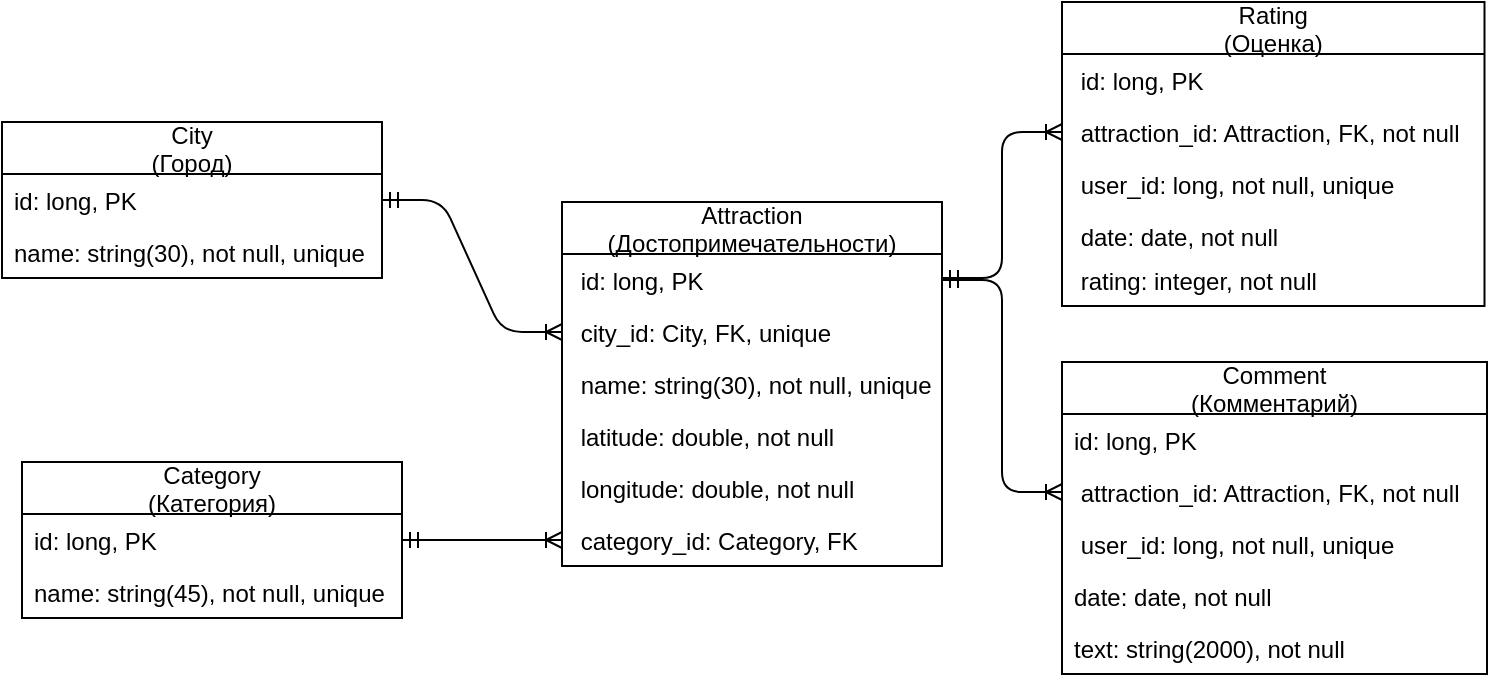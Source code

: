 <mxfile version="15.5.9" type="device" pages="2"><diagram id="J_XhsQCGnZw5pFInhN8Y" name="Страница 1"><mxGraphModel dx="996" dy="588" grid="1" gridSize="10" guides="1" tooltips="1" connect="1" arrows="1" fold="1" page="1" pageScale="1" pageWidth="827" pageHeight="1169" math="0" shadow="0"><root><mxCell id="0"/><mxCell id="1" parent="0"/><mxCell id="L6846d-J9MXVt16xGF3g-19" value="Attraction&#10;(Достопримечательности)" style="swimlane;fontStyle=0;childLayout=stackLayout;horizontal=1;startSize=26;fillColor=none;horizontalStack=0;resizeParent=1;resizeParentMax=0;resizeLast=0;collapsible=1;marginBottom=0;" parent="1" vertex="1"><mxGeometry x="310" y="180" width="190" height="182" as="geometry"/></mxCell><mxCell id="L6846d-J9MXVt16xGF3g-20" value=" id: long, PK" style="text;strokeColor=none;fillColor=none;align=left;verticalAlign=top;spacingLeft=4;spacingRight=4;overflow=hidden;rotatable=0;points=[[0,0.5],[1,0.5]];portConstraint=eastwest;" parent="L6846d-J9MXVt16xGF3g-19" vertex="1"><mxGeometry y="26" width="190" height="26" as="geometry"/></mxCell><mxCell id="L6846d-J9MXVt16xGF3g-21" value=" city_id: City, FK, unique" style="text;strokeColor=none;fillColor=none;align=left;verticalAlign=top;spacingLeft=4;spacingRight=4;overflow=hidden;rotatable=0;points=[[0,0.5],[1,0.5]];portConstraint=eastwest;" parent="L6846d-J9MXVt16xGF3g-19" vertex="1"><mxGeometry y="52" width="190" height="26" as="geometry"/></mxCell><mxCell id="L6846d-J9MXVt16xGF3g-23" value=" name: string(30), not null, unique " style="text;strokeColor=none;fillColor=none;align=left;verticalAlign=top;spacingLeft=4;spacingRight=4;overflow=hidden;rotatable=0;points=[[0,0.5],[1,0.5]];portConstraint=eastwest;" parent="L6846d-J9MXVt16xGF3g-19" vertex="1"><mxGeometry y="78" width="190" height="26" as="geometry"/></mxCell><mxCell id="L6846d-J9MXVt16xGF3g-28" value=" latitude: double, not null" style="text;strokeColor=none;fillColor=none;align=left;verticalAlign=top;spacingLeft=4;spacingRight=4;overflow=hidden;rotatable=0;points=[[0,0.5],[1,0.5]];portConstraint=eastwest;" parent="L6846d-J9MXVt16xGF3g-19" vertex="1"><mxGeometry y="104" width="190" height="26" as="geometry"/></mxCell><mxCell id="8Xi_SeeKxMFeb_zB2uCb-5" value=" longitude: double, not null" style="text;strokeColor=none;fillColor=none;align=left;verticalAlign=top;spacingLeft=4;spacingRight=4;overflow=hidden;rotatable=0;points=[[0,0.5],[1,0.5]];portConstraint=eastwest;" parent="L6846d-J9MXVt16xGF3g-19" vertex="1"><mxGeometry y="130" width="190" height="26" as="geometry"/></mxCell><mxCell id="L6846d-J9MXVt16xGF3g-24" value=" category_id: Category, FK" style="text;strokeColor=none;fillColor=none;align=left;verticalAlign=top;spacingLeft=4;spacingRight=4;overflow=hidden;rotatable=0;points=[[0,0.5],[1,0.5]];portConstraint=eastwest;" parent="L6846d-J9MXVt16xGF3g-19" vertex="1"><mxGeometry y="156" width="190" height="26" as="geometry"/></mxCell><mxCell id="L6846d-J9MXVt16xGF3g-34" value="City&#10;(Город)" style="swimlane;fontStyle=0;childLayout=stackLayout;horizontal=1;startSize=26;fillColor=none;horizontalStack=0;resizeParent=1;resizeParentMax=0;resizeLast=0;collapsible=1;marginBottom=0;" parent="1" vertex="1"><mxGeometry x="30" y="140" width="190" height="78" as="geometry"/></mxCell><mxCell id="L6846d-J9MXVt16xGF3g-35" value="id: long, PK" style="text;strokeColor=none;fillColor=none;align=left;verticalAlign=top;spacingLeft=4;spacingRight=4;overflow=hidden;rotatable=0;points=[[0,0.5],[1,0.5]];portConstraint=eastwest;" parent="L6846d-J9MXVt16xGF3g-34" vertex="1"><mxGeometry y="26" width="190" height="26" as="geometry"/></mxCell><mxCell id="L6846d-J9MXVt16xGF3g-36" value="name: string(30), not null, unique" style="text;strokeColor=none;fillColor=none;align=left;verticalAlign=top;spacingLeft=4;spacingRight=4;overflow=hidden;rotatable=0;points=[[0,0.5],[1,0.5]];portConstraint=eastwest;" parent="L6846d-J9MXVt16xGF3g-34" vertex="1"><mxGeometry y="52" width="190" height="26" as="geometry"/></mxCell><mxCell id="L6846d-J9MXVt16xGF3g-42" value="" style="edgeStyle=entityRelationEdgeStyle;fontSize=12;html=1;endArrow=ERoneToMany;startArrow=ERmandOne;exitX=1;exitY=0.5;exitDx=0;exitDy=0;entryX=0;entryY=0.5;entryDx=0;entryDy=0;" parent="1" source="L6846d-J9MXVt16xGF3g-20" target="MGAYae8TQfsZEoaDI7WO-3" edge="1"><mxGeometry width="100" height="100" relative="1" as="geometry"><mxPoint x="580" y="310" as="sourcePoint"/><mxPoint x="552.5" y="305" as="targetPoint"/></mxGeometry></mxCell><mxCell id="L6846d-J9MXVt16xGF3g-43" value="" style="edgeStyle=entityRelationEdgeStyle;fontSize=12;html=1;endArrow=ERoneToMany;startArrow=ERmandOne;exitX=1;exitY=0.5;exitDx=0;exitDy=0;entryX=0;entryY=0.5;entryDx=0;entryDy=0;" parent="1" source="L6846d-J9MXVt16xGF3g-35" target="L6846d-J9MXVt16xGF3g-21" edge="1"><mxGeometry width="100" height="100" relative="1" as="geometry"><mxPoint x="240" y="150" as="sourcePoint"/><mxPoint x="290" y="120" as="targetPoint"/></mxGeometry></mxCell><mxCell id="8Xi_SeeKxMFeb_zB2uCb-1" value="Category&#10;(Категория)" style="swimlane;fontStyle=0;childLayout=stackLayout;horizontal=1;startSize=26;fillColor=none;horizontalStack=0;resizeParent=1;resizeParentMax=0;resizeLast=0;collapsible=1;marginBottom=0;" parent="1" vertex="1"><mxGeometry x="40" y="310" width="190" height="78" as="geometry"/></mxCell><mxCell id="8Xi_SeeKxMFeb_zB2uCb-2" value="id: long, PK" style="text;strokeColor=none;fillColor=none;align=left;verticalAlign=top;spacingLeft=4;spacingRight=4;overflow=hidden;rotatable=0;points=[[0,0.5],[1,0.5]];portConstraint=eastwest;" parent="8Xi_SeeKxMFeb_zB2uCb-1" vertex="1"><mxGeometry y="26" width="190" height="26" as="geometry"/></mxCell><mxCell id="8Xi_SeeKxMFeb_zB2uCb-3" value="name: string(45), not null, unique" style="text;strokeColor=none;fillColor=none;align=left;verticalAlign=top;spacingLeft=4;spacingRight=4;overflow=hidden;rotatable=0;points=[[0,0.5],[1,0.5]];portConstraint=eastwest;" parent="8Xi_SeeKxMFeb_zB2uCb-1" vertex="1"><mxGeometry y="52" width="190" height="26" as="geometry"/></mxCell><mxCell id="8Xi_SeeKxMFeb_zB2uCb-6" value="" style="edgeStyle=entityRelationEdgeStyle;fontSize=12;html=1;endArrow=ERoneToMany;startArrow=ERmandOne;exitX=1;exitY=0.5;exitDx=0;exitDy=0;entryX=0;entryY=0.5;entryDx=0;entryDy=0;" parent="1" source="8Xi_SeeKxMFeb_zB2uCb-2" target="L6846d-J9MXVt16xGF3g-24" edge="1"><mxGeometry width="100" height="100" relative="1" as="geometry"><mxPoint x="190" y="230" as="sourcePoint"/><mxPoint x="310" y="296" as="targetPoint"/></mxGeometry></mxCell><mxCell id="i7YeHbb5fronkg-FhzMJ-1" value="Rating&#10;(Оценка)" style="swimlane;fontStyle=0;childLayout=stackLayout;horizontal=1;startSize=26;fillColor=none;horizontalStack=0;resizeParent=1;resizeParentMax=0;resizeLast=0;collapsible=1;marginBottom=0;" parent="1" vertex="1"><mxGeometry x="560" y="80" width="211.25" height="152" as="geometry"/></mxCell><mxCell id="i7YeHbb5fronkg-FhzMJ-2" value=" id: long, PK" style="text;strokeColor=none;fillColor=none;align=left;verticalAlign=top;spacingLeft=4;spacingRight=4;overflow=hidden;rotatable=0;points=[[0,0.5],[1,0.5]];portConstraint=eastwest;" parent="i7YeHbb5fronkg-FhzMJ-1" vertex="1"><mxGeometry y="26" width="211.25" height="26" as="geometry"/></mxCell><mxCell id="MGAYae8TQfsZEoaDI7WO-1" value=" attraction_id: Attraction, FK, not null" style="text;strokeColor=none;fillColor=none;align=left;verticalAlign=top;spacingLeft=4;spacingRight=4;overflow=hidden;rotatable=0;points=[[0,0.5],[1,0.5]];portConstraint=eastwest;" vertex="1" parent="i7YeHbb5fronkg-FhzMJ-1"><mxGeometry y="52" width="211.25" height="26" as="geometry"/></mxCell><mxCell id="MGAYae8TQfsZEoaDI7WO-2" value=" user_id: long, not null, unique" style="text;strokeColor=none;fillColor=none;align=left;verticalAlign=top;spacingLeft=4;spacingRight=4;overflow=hidden;rotatable=0;points=[[0,0.5],[1,0.5]];portConstraint=eastwest;" vertex="1" parent="i7YeHbb5fronkg-FhzMJ-1"><mxGeometry y="78" width="211.25" height="26" as="geometry"/></mxCell><mxCell id="i7YeHbb5fronkg-FhzMJ-3" value=" date: date, not null" style="text;strokeColor=none;fillColor=none;align=left;verticalAlign=top;spacingLeft=4;spacingRight=4;overflow=hidden;rotatable=0;points=[[0,0.5],[1,0.5]];portConstraint=eastwest;" parent="i7YeHbb5fronkg-FhzMJ-1" vertex="1"><mxGeometry y="104" width="211.25" height="22" as="geometry"/></mxCell><mxCell id="i7YeHbb5fronkg-FhzMJ-4" value=" rating: integer, not null" style="text;strokeColor=none;fillColor=none;align=left;verticalAlign=top;spacingLeft=4;spacingRight=4;overflow=hidden;rotatable=0;points=[[0,0.5],[1,0.5]];portConstraint=eastwest;" parent="i7YeHbb5fronkg-FhzMJ-1" vertex="1"><mxGeometry y="126" width="211.25" height="26" as="geometry"/></mxCell><mxCell id="i7YeHbb5fronkg-FhzMJ-11" value="Comment&#10;(Комментарий)" style="swimlane;fontStyle=0;childLayout=stackLayout;horizontal=1;startSize=26;fillColor=none;horizontalStack=0;resizeParent=1;resizeParentMax=0;resizeLast=0;collapsible=1;marginBottom=0;" parent="1" vertex="1"><mxGeometry x="560" y="260" width="212.5" height="156" as="geometry"/></mxCell><mxCell id="i7YeHbb5fronkg-FhzMJ-12" value="id: long, PK" style="text;strokeColor=none;fillColor=none;align=left;verticalAlign=top;spacingLeft=4;spacingRight=4;overflow=hidden;rotatable=0;points=[[0,0.5],[1,0.5]];portConstraint=eastwest;" parent="i7YeHbb5fronkg-FhzMJ-11" vertex="1"><mxGeometry y="26" width="212.5" height="26" as="geometry"/></mxCell><mxCell id="MGAYae8TQfsZEoaDI7WO-3" value=" attraction_id: Attraction, FK, not null" style="text;strokeColor=none;fillColor=none;align=left;verticalAlign=top;spacingLeft=4;spacingRight=4;overflow=hidden;rotatable=0;points=[[0,0.5],[1,0.5]];portConstraint=eastwest;" vertex="1" parent="i7YeHbb5fronkg-FhzMJ-11"><mxGeometry y="52" width="212.5" height="26" as="geometry"/></mxCell><mxCell id="MGAYae8TQfsZEoaDI7WO-4" value=" user_id: long, not null, unique" style="text;strokeColor=none;fillColor=none;align=left;verticalAlign=top;spacingLeft=4;spacingRight=4;overflow=hidden;rotatable=0;points=[[0,0.5],[1,0.5]];portConstraint=eastwest;" vertex="1" parent="i7YeHbb5fronkg-FhzMJ-11"><mxGeometry y="78" width="212.5" height="26" as="geometry"/></mxCell><mxCell id="i7YeHbb5fronkg-FhzMJ-13" value="date: date, not null" style="text;strokeColor=none;fillColor=none;align=left;verticalAlign=top;spacingLeft=4;spacingRight=4;overflow=hidden;rotatable=0;points=[[0,0.5],[1,0.5]];portConstraint=eastwest;" parent="i7YeHbb5fronkg-FhzMJ-11" vertex="1"><mxGeometry y="104" width="212.5" height="26" as="geometry"/></mxCell><mxCell id="i7YeHbb5fronkg-FhzMJ-14" value="text: string(2000), not null" style="text;strokeColor=none;fillColor=none;align=left;verticalAlign=top;spacingLeft=4;spacingRight=4;overflow=hidden;rotatable=0;points=[[0,0.5],[1,0.5]];portConstraint=eastwest;" parent="i7YeHbb5fronkg-FhzMJ-11" vertex="1"><mxGeometry y="130" width="212.5" height="26" as="geometry"/></mxCell><mxCell id="MGAYae8TQfsZEoaDI7WO-5" value="" style="edgeStyle=entityRelationEdgeStyle;fontSize=12;html=1;endArrow=ERoneToMany;startArrow=ERmandOne;exitX=1;exitY=0.5;exitDx=0;exitDy=0;entryX=0;entryY=0.5;entryDx=0;entryDy=0;" edge="1" parent="1" target="MGAYae8TQfsZEoaDI7WO-1"><mxGeometry width="100" height="100" relative="1" as="geometry"><mxPoint x="500" y="218" as="sourcePoint"/><mxPoint x="570" y="404" as="targetPoint"/></mxGeometry></mxCell></root></mxGraphModel></diagram><diagram id="5PibABVmB9tTX4bGmJwn" name="Страница 2"><mxGraphModel dx="996" dy="588" grid="1" gridSize="10" guides="1" tooltips="1" connect="1" arrows="1" fold="1" page="1" pageScale="1" pageWidth="827" pageHeight="1169" math="0" shadow="0"><root><mxCell id="dzrGFeE52lWw6JKkLX91-0"/><mxCell id="dzrGFeE52lWw6JKkLX91-1" parent="dzrGFeE52lWw6JKkLX91-0"/><mxCell id="_lmtvL9EDxVAFfWqSen6-0" value="Rating&#10;(Оценка)" style="swimlane;fontStyle=0;childLayout=stackLayout;horizontal=1;startSize=26;fillColor=none;horizontalStack=0;resizeParent=1;resizeParentMax=0;resizeLast=0;collapsible=1;marginBottom=0;" vertex="1" parent="dzrGFeE52lWw6JKkLX91-1"><mxGeometry x="297.5" y="40" width="190" height="100" as="geometry"/></mxCell><mxCell id="_lmtvL9EDxVAFfWqSen6-1" value=" id: long, PK" style="text;strokeColor=none;fillColor=none;align=left;verticalAlign=top;spacingLeft=4;spacingRight=4;overflow=hidden;rotatable=0;points=[[0,0.5],[1,0.5]];portConstraint=eastwest;" vertex="1" parent="_lmtvL9EDxVAFfWqSen6-0"><mxGeometry y="26" width="190" height="26" as="geometry"/></mxCell><mxCell id="_lmtvL9EDxVAFfWqSen6-4" value=" date: date, not null" style="text;strokeColor=none;fillColor=none;align=left;verticalAlign=top;spacingLeft=4;spacingRight=4;overflow=hidden;rotatable=0;points=[[0,0.5],[1,0.5]];portConstraint=eastwest;" vertex="1" parent="_lmtvL9EDxVAFfWqSen6-0"><mxGeometry y="52" width="190" height="22" as="geometry"/></mxCell><mxCell id="_lmtvL9EDxVAFfWqSen6-6" value=" rating: double, not null" style="text;strokeColor=none;fillColor=none;align=left;verticalAlign=top;spacingLeft=4;spacingRight=4;overflow=hidden;rotatable=0;points=[[0,0.5],[1,0.5]];portConstraint=eastwest;" vertex="1" parent="_lmtvL9EDxVAFfWqSen6-0"><mxGeometry y="74" width="190" height="26" as="geometry"/></mxCell><mxCell id="_lmtvL9EDxVAFfWqSen6-7" value="Review" style="swimlane;fontStyle=0;childLayout=stackLayout;horizontal=1;startSize=26;fillColor=none;horizontalStack=0;resizeParent=1;resizeParentMax=0;resizeLast=0;collapsible=1;marginBottom=0;" vertex="1" parent="dzrGFeE52lWw6JKkLX91-1"><mxGeometry x="297.5" y="190" width="207.5" height="152" as="geometry"/></mxCell><mxCell id="_lmtvL9EDxVAFfWqSen6-8" value="id: long, PK" style="text;strokeColor=none;fillColor=none;align=left;verticalAlign=top;spacingLeft=4;spacingRight=4;overflow=hidden;rotatable=0;points=[[0,0.5],[1,0.5]];portConstraint=eastwest;" vertex="1" parent="_lmtvL9EDxVAFfWqSen6-7"><mxGeometry y="26" width="207.5" height="26" as="geometry"/></mxCell><mxCell id="_lmtvL9EDxVAFfWqSen6-17" value=" attraction_id: Attraction, FK, not null" style="text;strokeColor=none;fillColor=none;align=left;verticalAlign=top;spacingLeft=4;spacingRight=4;overflow=hidden;rotatable=0;points=[[0,0.5],[1,0.5]];portConstraint=eastwest;" vertex="1" parent="_lmtvL9EDxVAFfWqSen6-7"><mxGeometry y="52" width="207.5" height="26" as="geometry"/></mxCell><mxCell id="_lmtvL9EDxVAFfWqSen6-16" value=" user_id: long, not null, unique" style="text;strokeColor=none;fillColor=none;align=left;verticalAlign=top;spacingLeft=4;spacingRight=4;overflow=hidden;rotatable=0;points=[[0,0.5],[1,0.5]];portConstraint=eastwest;" vertex="1" parent="_lmtvL9EDxVAFfWqSen6-7"><mxGeometry y="78" width="207.5" height="26" as="geometry"/></mxCell><mxCell id="_lmtvL9EDxVAFfWqSen6-9" value="rating_id, Rating, FK" style="text;strokeColor=none;fillColor=none;align=left;verticalAlign=top;spacingLeft=4;spacingRight=4;overflow=hidden;rotatable=0;points=[[0,0.5],[1,0.5]];portConstraint=eastwest;" vertex="1" parent="_lmtvL9EDxVAFfWqSen6-7"><mxGeometry y="104" width="207.5" height="22" as="geometry"/></mxCell><mxCell id="_lmtvL9EDxVAFfWqSen6-10" value="comment_id, Comment, FK" style="text;strokeColor=none;fillColor=none;align=left;verticalAlign=top;spacingLeft=4;spacingRight=4;overflow=hidden;rotatable=0;points=[[0,0.5],[1,0.5]];portConstraint=eastwest;" vertex="1" parent="_lmtvL9EDxVAFfWqSen6-7"><mxGeometry y="126" width="207.5" height="26" as="geometry"/></mxCell><mxCell id="_lmtvL9EDxVAFfWqSen6-12" value="Comment" style="swimlane;fontStyle=0;childLayout=stackLayout;horizontal=1;startSize=26;fillColor=none;horizontalStack=0;resizeParent=1;resizeParentMax=0;resizeLast=0;collapsible=1;marginBottom=0;" vertex="1" parent="dzrGFeE52lWw6JKkLX91-1"><mxGeometry x="320" y="380" width="150" height="104" as="geometry"/></mxCell><mxCell id="_lmtvL9EDxVAFfWqSen6-13" value="id: long, PK" style="text;strokeColor=none;fillColor=none;align=left;verticalAlign=top;spacingLeft=4;spacingRight=4;overflow=hidden;rotatable=0;points=[[0,0.5],[1,0.5]];portConstraint=eastwest;" vertex="1" parent="_lmtvL9EDxVAFfWqSen6-12"><mxGeometry y="26" width="150" height="26" as="geometry"/></mxCell><mxCell id="_lmtvL9EDxVAFfWqSen6-14" value="date: date, not null" style="text;strokeColor=none;fillColor=none;align=left;verticalAlign=top;spacingLeft=4;spacingRight=4;overflow=hidden;rotatable=0;points=[[0,0.5],[1,0.5]];portConstraint=eastwest;" vertex="1" parent="_lmtvL9EDxVAFfWqSen6-12"><mxGeometry y="52" width="150" height="26" as="geometry"/></mxCell><mxCell id="_lmtvL9EDxVAFfWqSen6-15" value="text: string(2000), not null" style="text;strokeColor=none;fillColor=none;align=left;verticalAlign=top;spacingLeft=4;spacingRight=4;overflow=hidden;rotatable=0;points=[[0,0.5],[1,0.5]];portConstraint=eastwest;" vertex="1" parent="_lmtvL9EDxVAFfWqSen6-12"><mxGeometry y="78" width="150" height="26" as="geometry"/></mxCell><mxCell id="_lmtvL9EDxVAFfWqSen6-19" value="" style="edgeStyle=entityRelationEdgeStyle;fontSize=12;html=1;endArrow=ERoneToMany;startArrow=ERmandOne;rounded=0;entryX=1;entryY=0.5;entryDx=0;entryDy=0;" edge="1" parent="dzrGFeE52lWw6JKkLX91-1" source="_lmtvL9EDxVAFfWqSen6-10" target="_lmtvL9EDxVAFfWqSen6-13"><mxGeometry width="100" height="100" relative="1" as="geometry"><mxPoint x="490" y="331" as="sourcePoint"/><mxPoint x="480" y="100" as="targetPoint"/></mxGeometry></mxCell><mxCell id="cLhBewSM9zIa6PZBQjid-0" value="" style="edgeStyle=entityRelationEdgeStyle;fontSize=12;html=1;endArrow=ERmandOne;startArrow=ERmandOne;rounded=0;entryX=1;entryY=0.5;entryDx=0;entryDy=0;" edge="1" parent="dzrGFeE52lWw6JKkLX91-1" source="_lmtvL9EDxVAFfWqSen6-9" target="_lmtvL9EDxVAFfWqSen6-1"><mxGeometry width="100" height="100" relative="1" as="geometry"><mxPoint x="482.5" y="310" as="sourcePoint"/><mxPoint x="520" y="79" as="targetPoint"/></mxGeometry></mxCell></root></mxGraphModel></diagram></mxfile>